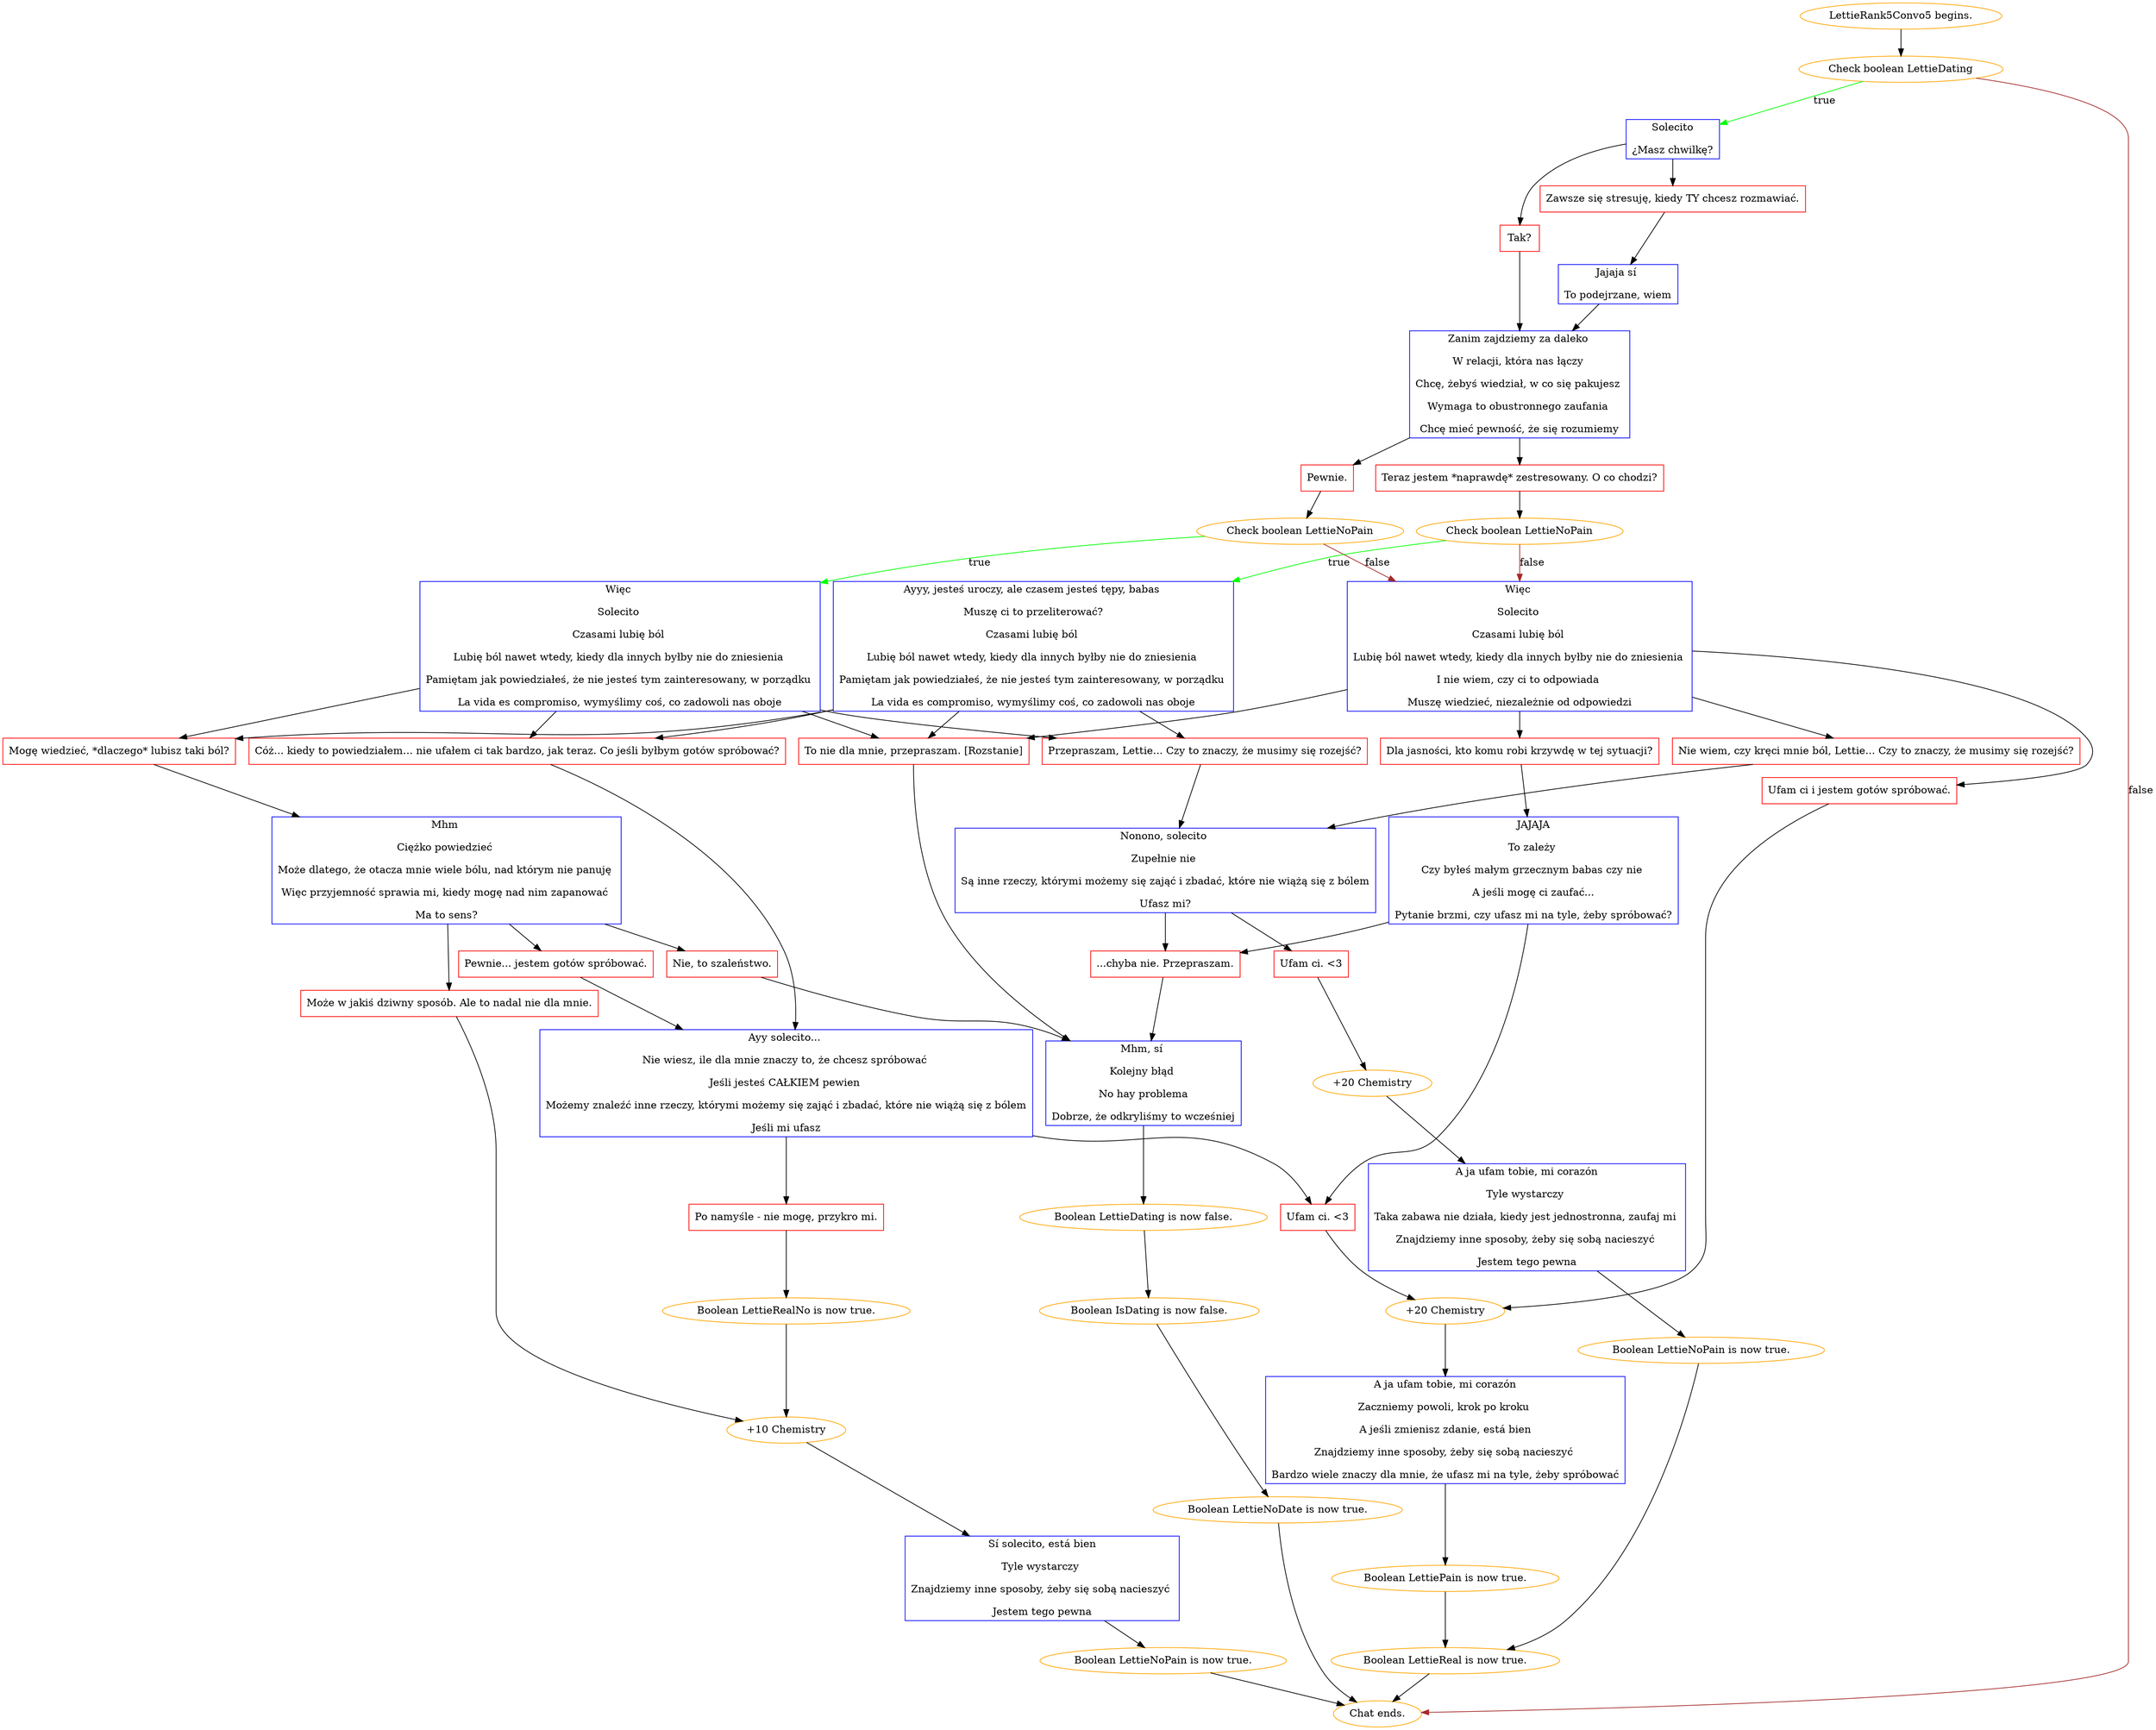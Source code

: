 digraph {
	"LettieRank5Convo5 begins." [color=orange];
		"LettieRank5Convo5 begins." -> j2659188471;
	j2659188471 [label="Check boolean LettieDating",color=orange];
		j2659188471 -> j3904478873 [label=true,color=green];
		j2659188471 -> "Chat ends." [label=false,color=brown];
	j3904478873 [label="Solecito
¿Masz chwilkę?",shape=box,color=blue];
		j3904478873 -> j3114181563;
		j3904478873 -> j3171428718;
	"Chat ends." [color=orange];
	j3114181563 [label="Tak?",shape=box,color=red];
		j3114181563 -> j344190161;
	j3171428718 [label="Zawsze się stresuję, kiedy TY chcesz rozmawiać.",shape=box,color=red];
		j3171428718 -> j282460354;
	j344190161 [label="Zanim zajdziemy za daleko 
W relacji, która nas łączy 
Chcę, żebyś wiedział, w co się pakujesz 
Wymaga to obustronnego zaufania 
Chcę mieć pewność, że się rozumiemy",shape=box,color=blue];
		j344190161 -> j60653632;
		j344190161 -> j1508699902;
	j282460354 [label="Jajaja sí 
To podejrzane, wiem",shape=box,color=blue];
		j282460354 -> j344190161;
	j60653632 [label="Pewnie.",shape=box,color=red];
		j60653632 -> j3478675834;
	j1508699902 [label="Teraz jestem *naprawdę* zestresowany. O co chodzi?",shape=box,color=red];
		j1508699902 -> j1381516603;
	j3478675834 [label="Check boolean LettieNoPain",color=orange];
		j3478675834 -> j1863178204 [label=true,color=green];
		j3478675834 -> j1937228106 [label=false,color=brown];
	j1381516603 [label="Check boolean LettieNoPain",color=orange];
		j1381516603 -> j2890781429 [label=true,color=green];
		j1381516603 -> j1937228106 [label=false,color=brown];
	j1863178204 [label="Więc 
Solecito 
Czasami lubię ból 
Lubię ból nawet wtedy, kiedy dla innych byłby nie do zniesienia 
Pamiętam jak powiedziałeś, że nie jesteś tym zainteresowany, w porządku 
La vida es compromiso, wymyślimy coś, co zadowoli nas oboje",shape=box,color=blue];
		j1863178204 -> j3111855769;
		j1863178204 -> j210797595;
		j1863178204 -> j2414492768;
		j1863178204 -> j3653638466;
	j1937228106 [label="Więc 
Solecito 
Czasami lubię ból 
Lubię ból nawet wtedy, kiedy dla innych byłby nie do zniesienia 
I nie wiem, czy ci to odpowiada 
Muszę wiedzieć, niezależnie od odpowiedzi",shape=box,color=blue];
		j1937228106 -> j3653638466;
		j1937228106 -> j1299703091;
		j1937228106 -> j2257943157;
		j1937228106 -> j3121927131;
	j2890781429 [label="Ayyy, jesteś uroczy, ale czasem jesteś tępy, babas 
Muszę ci to przeliterować?
Czasami lubię ból 
Lubię ból nawet wtedy, kiedy dla innych byłby nie do zniesienia 
Pamiętam jak powiedziałeś, że nie jesteś tym zainteresowany, w porządku 
La vida es compromiso, wymyślimy coś, co zadowoli nas oboje",shape=box,color=blue];
		j2890781429 -> j3111855769;
		j2890781429 -> j210797595;
		j2890781429 -> j2414492768;
		j2890781429 -> j3653638466;
	j3111855769 [label="Przepraszam, Lettie... Czy to znaczy, że musimy się rozejść?",shape=box,color=red];
		j3111855769 -> j2549288108;
	j210797595 [label="Cóż... kiedy to powiedziałem... nie ufałem ci tak bardzo, jak teraz. Co jeśli byłbym gotów spróbować?",shape=box,color=red];
		j210797595 -> j1891052118;
	j2414492768 [label="Mogę wiedzieć, *dlaczego* lubisz taki ból?",shape=box,color=red];
		j2414492768 -> j551149286;
	j3653638466 [label="To nie dla mnie, przepraszam. [Rozstanie]",shape=box,color=red];
		j3653638466 -> j3061465488;
	j1299703091 [label="Dla jasności, kto komu robi krzywdę w tej sytuacji?",shape=box,color=red];
		j1299703091 -> j3966014059;
	j2257943157 [label="Ufam ci i jestem gotów spróbować.",shape=box,color=red];
		j2257943157 -> j1077282727;
	j3121927131 [label="Nie wiem, czy kręci mnie ból, Lettie... Czy to znaczy, że musimy się rozejść?",shape=box,color=red];
		j3121927131 -> j2549288108;
	j2549288108 [label="Nonono, solecito 
Zupełnie nie 
Są inne rzeczy, którymi możemy się zająć i zbadać, które nie wiążą się z bólem
Ufasz mi?",shape=box,color=blue];
		j2549288108 -> j1443280788;
		j2549288108 -> j1621654195;
	j1891052118 [label="Ayy solecito... 
Nie wiesz, ile dla mnie znaczy to, że chcesz spróbować 
Jeśli jesteś CAŁKIEM pewien 
Możemy znaleźć inne rzeczy, którymi możemy się zająć i zbadać, które nie wiążą się z bólem
Jeśli mi ufasz",shape=box,color=blue];
		j1891052118 -> j2598358315;
		j1891052118 -> j1232940358;
	j551149286 [label="Mhm 
Ciężko powiedzieć 
Może dlatego, że otacza mnie wiele bólu, nad którym nie panuję 
Więc przyjemność sprawia mi, kiedy mogę nad nim zapanować 
Ma to sens?",shape=box,color=blue];
		j551149286 -> j805986392;
		j551149286 -> j1657412366;
		j551149286 -> j3601372869;
	j3061465488 [label="Mhm, sí 
Kolejny błąd 
No hay problema
Dobrze, że odkryliśmy to wcześniej",shape=box,color=blue];
		j3061465488 -> j2548450594;
	j3966014059 [label="JAJAJA
To zależy 
Czy byłeś małym grzecznym babas czy nie 
A jeśli mogę ci zaufać...
Pytanie brzmi, czy ufasz mi na tyle, żeby spróbować?",shape=box,color=blue];
		j3966014059 -> j2598358315;
		j3966014059 -> j1621654195;
	j1077282727 [label="+20 Chemistry",color=orange];
		j1077282727 -> j2041307624;
	j1443280788 [label="Ufam ci. <3",shape=box,color=red];
		j1443280788 -> j2286728167;
	j1621654195 [label="...chyba nie. Przepraszam.",shape=box,color=red];
		j1621654195 -> j3061465488;
	j2598358315 [label="Ufam ci. <3",shape=box,color=red];
		j2598358315 -> j1077282727;
	j1232940358 [label="Po namyśle - nie mogę, przykro mi.",shape=box,color=red];
		j1232940358 -> j2083014825;
	j805986392 [label="Pewnie... jestem gotów spróbować.",shape=box,color=red];
		j805986392 -> j1891052118;
	j1657412366 [label="Może w jakiś dziwny sposób. Ale to nadal nie dla mnie.",shape=box,color=red];
		j1657412366 -> j3137926459;
	j3601372869 [label="Nie, to szaleństwo.",shape=box,color=red];
		j3601372869 -> j3061465488;
	j2548450594 [label="Boolean LettieDating is now false.",color=orange];
		j2548450594 -> j4086907321;
	j2041307624 [label="A ja ufam tobie, mi corazón
Zaczniemy powoli, krok po kroku 
A jeśli zmienisz zdanie, está bien
Znajdziemy inne sposoby, żeby się sobą nacieszyć 
Bardzo wiele znaczy dla mnie, że ufasz mi na tyle, żeby spróbować",shape=box,color=blue];
		j2041307624 -> j482436665;
	j2286728167 [label="+20 Chemistry",color=orange];
		j2286728167 -> j2245137446;
	j2083014825 [label="Boolean LettieRealNo is now true.",color=orange];
		j2083014825 -> j3137926459;
	j3137926459 [label="+10 Chemistry",color=orange];
		j3137926459 -> j4095061455;
	j4086907321 [label="Boolean IsDating is now false.",color=orange];
		j4086907321 -> j2703113057;
	j482436665 [label="Boolean LettiePain is now true.",color=orange];
		j482436665 -> j1472871842;
	j2245137446 [label="A ja ufam tobie, mi corazón
Tyle wystarczy 
Taka zabawa nie działa, kiedy jest jednostronna, zaufaj mi 
Znajdziemy inne sposoby, żeby się sobą nacieszyć 
Jestem tego pewna",shape=box,color=blue];
		j2245137446 -> j1979783562;
	j4095061455 [label="Sí solecito, está bien
Tyle wystarczy 
Znajdziemy inne sposoby, żeby się sobą nacieszyć 
Jestem tego pewna",shape=box,color=blue];
		j4095061455 -> j1152979255;
	j2703113057 [label="Boolean LettieNoDate is now true.",color=orange];
		j2703113057 -> "Chat ends.";
	j1472871842 [label="Boolean LettieReal is now true.",color=orange];
		j1472871842 -> "Chat ends.";
	j1979783562 [label="Boolean LettieNoPain is now true.",color=orange];
		j1979783562 -> j1472871842;
	j1152979255 [label="Boolean LettieNoPain is now true.",color=orange];
		j1152979255 -> "Chat ends.";
}